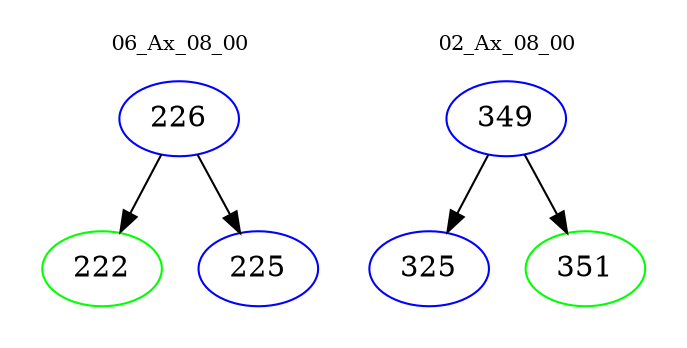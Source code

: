 digraph{
subgraph cluster_0 {
color = white
label = "06_Ax_08_00";
fontsize=10;
T0_226 [label="226", color="blue"]
T0_226 -> T0_222 [color="black"]
T0_222 [label="222", color="green"]
T0_226 -> T0_225 [color="black"]
T0_225 [label="225", color="blue"]
}
subgraph cluster_1 {
color = white
label = "02_Ax_08_00";
fontsize=10;
T1_349 [label="349", color="blue"]
T1_349 -> T1_325 [color="black"]
T1_325 [label="325", color="blue"]
T1_349 -> T1_351 [color="black"]
T1_351 [label="351", color="green"]
}
}
